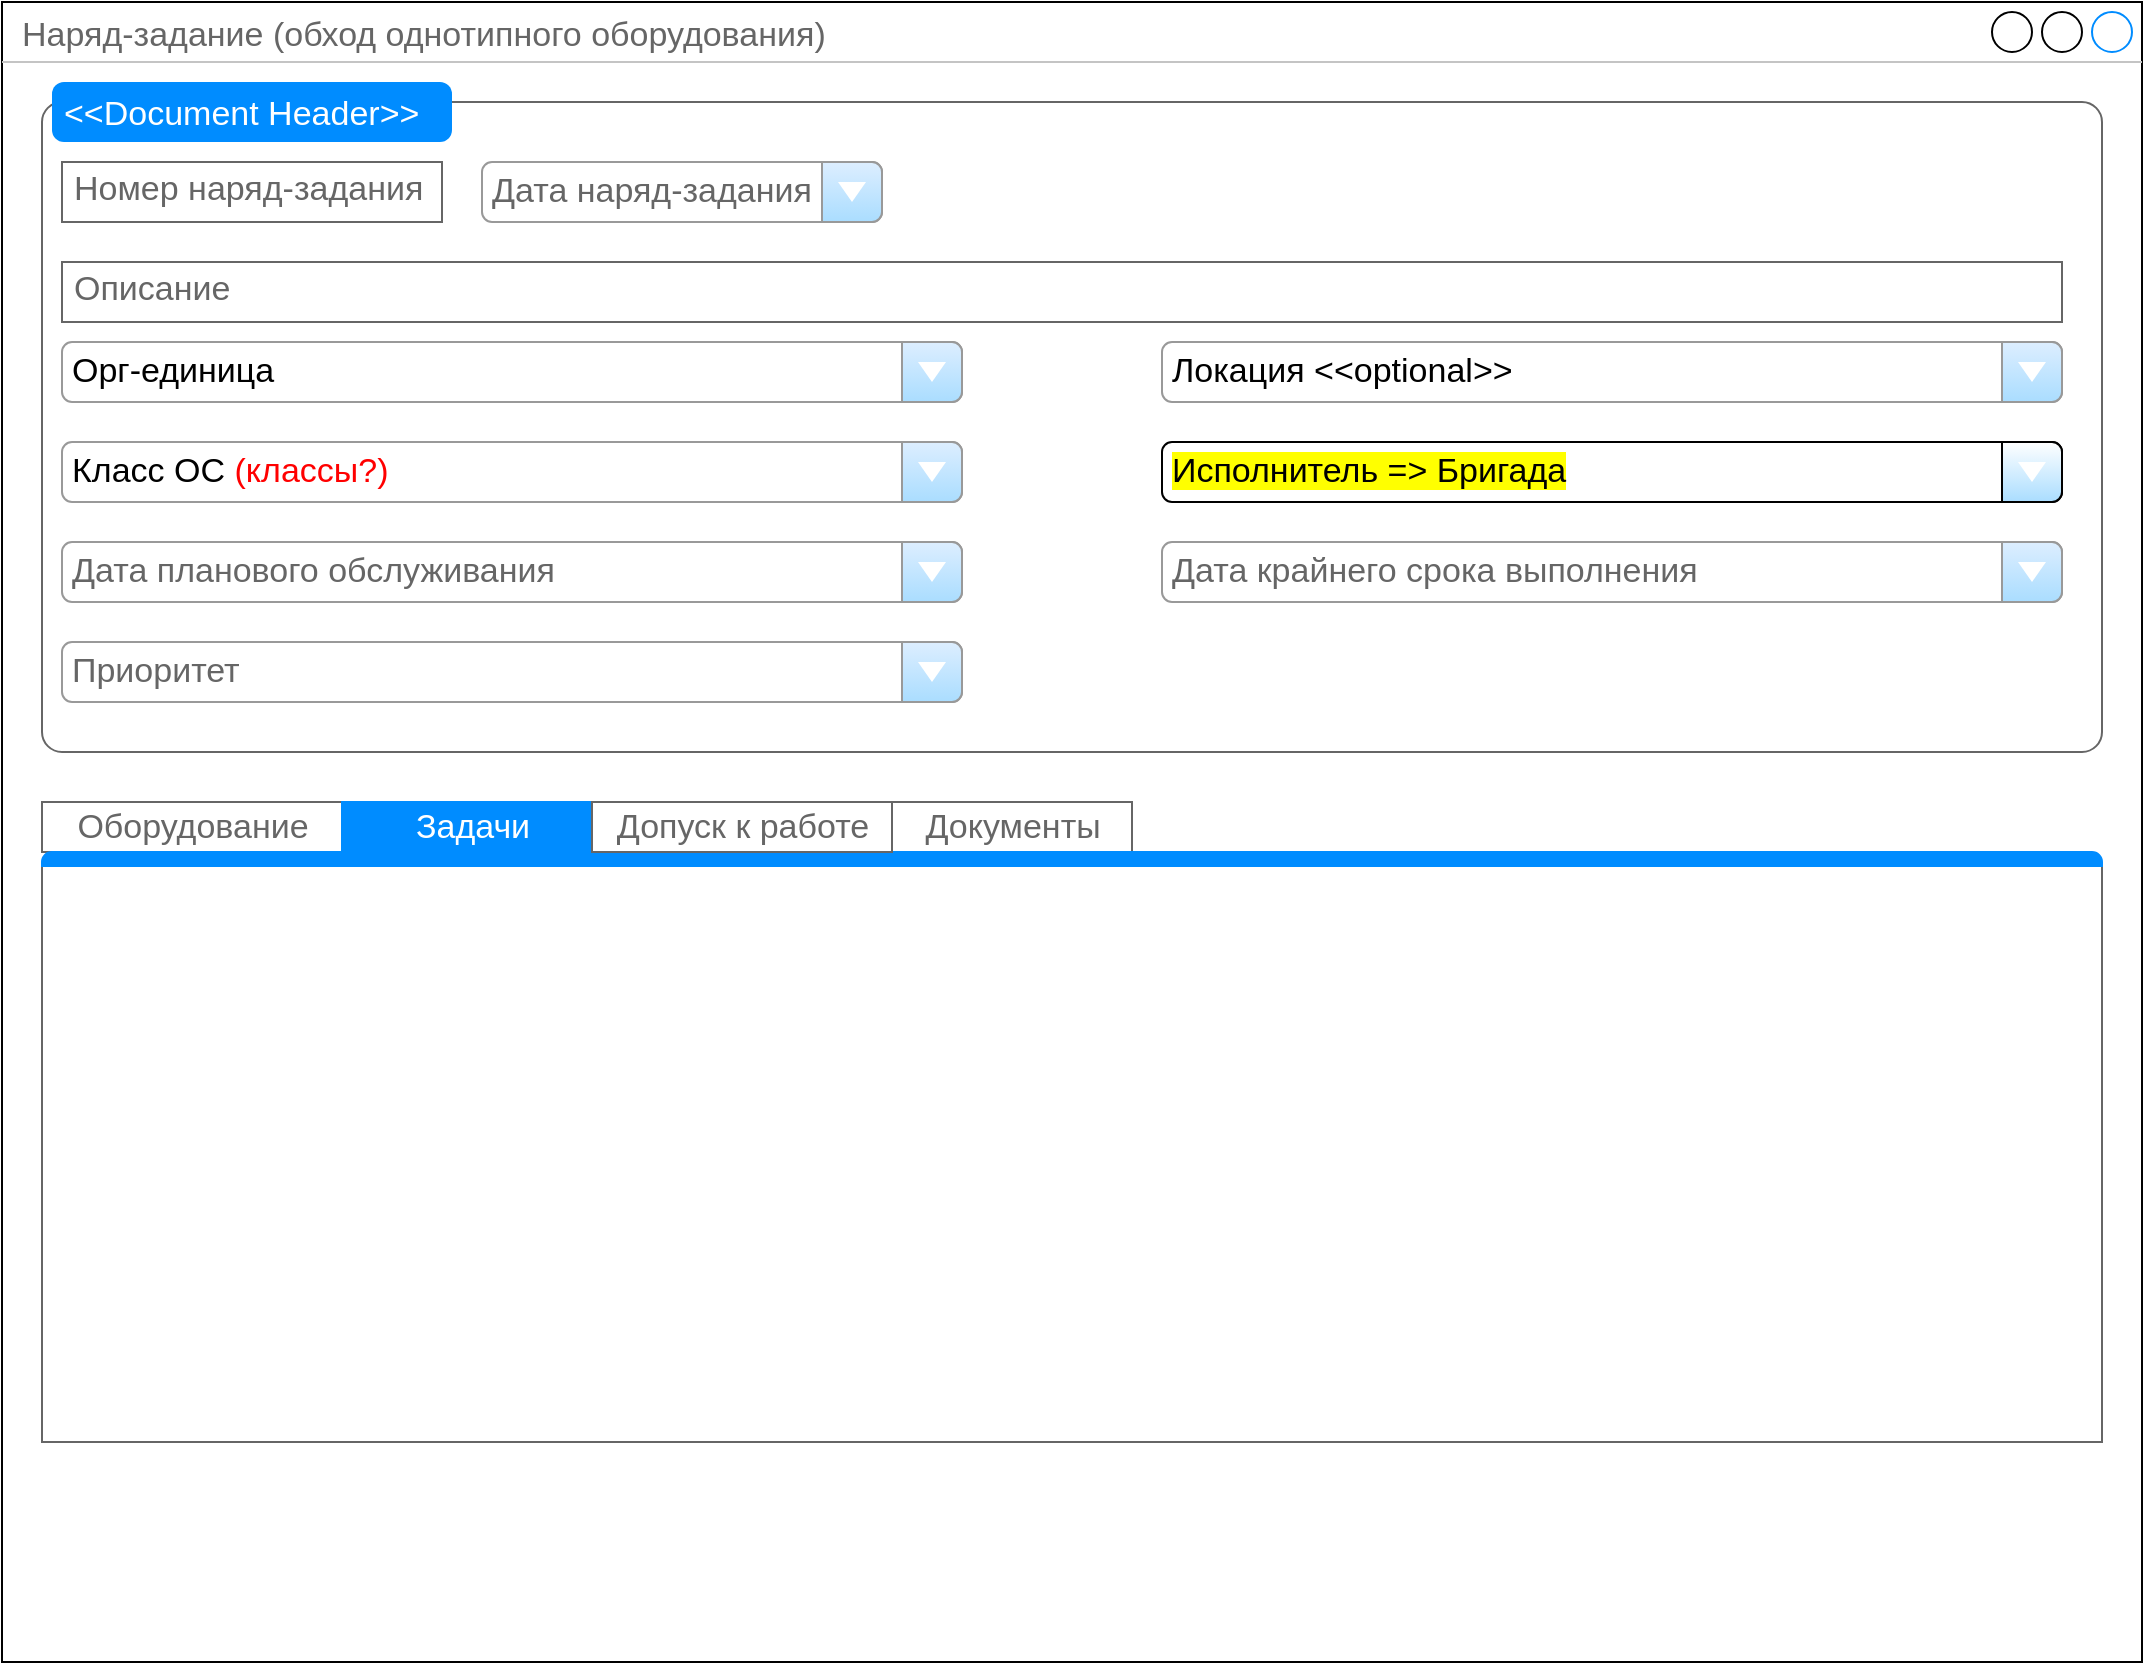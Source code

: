 <mxfile version="19.0.2" type="github" pages="2">
  <diagram name="Наряд-задание. Однотипное оборудование" id="2cc2dc42-3aac-f2a9-1cec-7a8b7cbee084">
    <mxGraphModel dx="1422" dy="794" grid="1" gridSize="10" guides="1" tooltips="1" connect="1" arrows="1" fold="1" page="1" pageScale="1" pageWidth="1100" pageHeight="850" background="none" math="0" shadow="0">
      <root>
        <mxCell id="0" />
        <mxCell id="1" parent="0" />
        <mxCell id="K8z3YlsDxTpmbKMOuwJM-1" value="Наряд-задание (обход однотипного оборудования)" style="strokeWidth=1;shadow=0;dashed=0;align=center;html=1;shape=mxgraph.mockup.containers.window;align=left;verticalAlign=top;spacingLeft=8;strokeColor2=#008cff;strokeColor3=#c4c4c4;fontColor=#666666;mainText=;fontSize=17;labelBackgroundColor=none;" parent="1" vertex="1">
          <mxGeometry x="10" y="10" width="1070" height="830" as="geometry" />
        </mxCell>
        <mxCell id="K8z3YlsDxTpmbKMOuwJM-19" value="" style="shape=mxgraph.mockup.containers.marginRect;rectMarginTop=10;strokeColor=#666666;strokeWidth=1;dashed=0;rounded=1;arcSize=5;recursiveResize=0;" parent="1" vertex="1">
          <mxGeometry x="30" y="50" width="1030" height="335" as="geometry" />
        </mxCell>
        <mxCell id="K8z3YlsDxTpmbKMOuwJM-20" value="&lt;&lt;Document Header&gt;&gt;" style="shape=rect;strokeColor=none;fillColor=#008cff;strokeWidth=1;dashed=0;rounded=1;arcSize=20;fontColor=#ffffff;fontSize=17;spacing=2;spacingTop=-2;align=left;autosize=1;spacingLeft=4;resizeWidth=0;resizeHeight=0;perimeter=none;" parent="K8z3YlsDxTpmbKMOuwJM-19" vertex="1">
          <mxGeometry x="5" width="200" height="30" as="geometry" />
        </mxCell>
        <mxCell id="K8z3YlsDxTpmbKMOuwJM-9" value="Номер наряд-задания" style="strokeWidth=1;shadow=0;dashed=0;align=center;html=1;shape=mxgraph.mockup.text.textBox;fontColor=#666666;align=left;fontSize=17;spacingLeft=4;spacingTop=-3;strokeColor=#666666;mainText=" parent="K8z3YlsDxTpmbKMOuwJM-19" vertex="1">
          <mxGeometry x="10" y="40" width="190" height="30" as="geometry" />
        </mxCell>
        <mxCell id="K8z3YlsDxTpmbKMOuwJM-11" value="Описание" style="strokeWidth=1;shadow=0;dashed=0;align=center;html=1;shape=mxgraph.mockup.text.textBox;fontColor=#666666;align=left;fontSize=17;spacingLeft=4;spacingTop=-3;strokeColor=#666666;mainText=" parent="K8z3YlsDxTpmbKMOuwJM-19" vertex="1">
          <mxGeometry x="10" y="90" width="1000" height="30" as="geometry" />
        </mxCell>
        <mxCell id="EZynOCe5jymkucXCZtOu-1" value="&lt;span style=&quot;color: rgb(0, 0, 0);&quot;&gt;Локация &amp;lt;&amp;lt;optional&amp;gt;&amp;gt;&lt;/span&gt;" style="strokeWidth=1;shadow=0;dashed=0;align=center;html=1;shape=mxgraph.mockup.forms.comboBox;strokeColor=#999999;fillColor=#ddeeff;align=left;fillColor2=#aaddff;mainText=;fontColor=#666666;fontSize=17;spacingLeft=3;" vertex="1" parent="K8z3YlsDxTpmbKMOuwJM-19">
          <mxGeometry x="560" y="130" width="450" height="30" as="geometry" />
        </mxCell>
        <mxCell id="EZynOCe5jymkucXCZtOu-2" value="&lt;font color=&quot;#000000&quot;&gt;Орг-единица&lt;/font&gt;" style="strokeWidth=1;shadow=0;dashed=0;align=center;html=1;shape=mxgraph.mockup.forms.comboBox;strokeColor=#999999;fillColor=#ddeeff;align=left;fillColor2=#aaddff;mainText=;fontColor=#666666;fontSize=17;spacingLeft=3;" vertex="1" parent="K8z3YlsDxTpmbKMOuwJM-19">
          <mxGeometry x="10" y="130" width="450" height="30" as="geometry" />
        </mxCell>
        <mxCell id="EZynOCe5jymkucXCZtOu-3" value="&lt;font color=&quot;#000000&quot;&gt;Класс ОС &lt;/font&gt;&lt;font color=&quot;#ff0000&quot;&gt;(классы?)&lt;/font&gt;" style="strokeWidth=1;shadow=0;dashed=0;align=center;html=1;shape=mxgraph.mockup.forms.comboBox;strokeColor=#999999;fillColor=#ddeeff;align=left;fillColor2=#aaddff;mainText=;fontColor=#666666;fontSize=17;spacingLeft=3;" vertex="1" parent="K8z3YlsDxTpmbKMOuwJM-19">
          <mxGeometry x="10" y="180" width="450" height="30" as="geometry" />
        </mxCell>
        <mxCell id="EZynOCe5jymkucXCZtOu-57" value="Дата планового обслуживания" style="strokeWidth=1;shadow=0;dashed=0;align=center;html=1;shape=mxgraph.mockup.forms.comboBox;strokeColor=#999999;fillColor=#ddeeff;align=left;fillColor2=#aaddff;mainText=;fontColor=#666666;fontSize=17;spacingLeft=3;" vertex="1" parent="K8z3YlsDxTpmbKMOuwJM-19">
          <mxGeometry x="10" y="230" width="450" height="30" as="geometry" />
        </mxCell>
        <mxCell id="EZynOCe5jymkucXCZtOu-58" value="Дата крайнего срока выполнения" style="strokeWidth=1;shadow=0;dashed=0;align=center;html=1;shape=mxgraph.mockup.forms.comboBox;strokeColor=#999999;fillColor=#ddeeff;align=left;fillColor2=#aaddff;mainText=;fontColor=#666666;fontSize=17;spacingLeft=3;" vertex="1" parent="K8z3YlsDxTpmbKMOuwJM-19">
          <mxGeometry x="560" y="230" width="450" height="30" as="geometry" />
        </mxCell>
        <mxCell id="EZynOCe5jymkucXCZtOu-59" value="Приоритет" style="strokeWidth=1;shadow=0;dashed=0;align=center;html=1;shape=mxgraph.mockup.forms.comboBox;strokeColor=#999999;fillColor=#ddeeff;align=left;fillColor2=#aaddff;mainText=;fontColor=#666666;fontSize=17;spacingLeft=3;" vertex="1" parent="K8z3YlsDxTpmbKMOuwJM-19">
          <mxGeometry x="10" y="280" width="450" height="30" as="geometry" />
        </mxCell>
        <mxCell id="EZynOCe5jymkucXCZtOu-60" value="&lt;span style=&quot;color: rgb(0, 0, 0); background-color: rgb(255, 255, 0);&quot;&gt;Исполнитель =&amp;gt; Бригада&lt;/span&gt;" style="strokeWidth=1;shadow=0;dashed=0;align=center;html=1;shape=mxgraph.mockup.forms.comboBox;align=left;fillColor2=#aaddff;mainText=;fontSize=17;spacingLeft=3;" vertex="1" parent="K8z3YlsDxTpmbKMOuwJM-19">
          <mxGeometry x="560" y="180" width="450" height="30" as="geometry" />
        </mxCell>
        <mxCell id="7fQ4aTZWHCsmRyahkexM-1" value="Дата наряд-задания" style="strokeWidth=1;shadow=0;dashed=0;align=center;html=1;shape=mxgraph.mockup.forms.comboBox;strokeColor=#999999;fillColor=#ddeeff;align=left;fillColor2=#aaddff;mainText=;fontColor=#666666;fontSize=17;spacingLeft=3;labelBackgroundColor=none;" vertex="1" parent="K8z3YlsDxTpmbKMOuwJM-19">
          <mxGeometry x="220" y="40" width="200" height="30" as="geometry" />
        </mxCell>
        <mxCell id="K8z3YlsDxTpmbKMOuwJM-21" value="" style="strokeWidth=1;shadow=0;dashed=0;align=center;html=1;shape=mxgraph.mockup.containers.marginRect2;rectMarginTop=32;strokeColor=#666666;gradientColor=none;" parent="1" vertex="1">
          <mxGeometry x="30" y="410" width="1030" height="320" as="geometry" />
        </mxCell>
        <mxCell id="K8z3YlsDxTpmbKMOuwJM-22" value="Оборудование" style="strokeColor=inherit;fillColor=inherit;gradientColor=inherit;strokeWidth=1;shadow=0;dashed=0;align=center;html=1;shape=mxgraph.mockup.containers.rrect;rSize=0;fontSize=17;fontColor=#666666;gradientColor=none;" parent="K8z3YlsDxTpmbKMOuwJM-21" vertex="1">
          <mxGeometry width="150" height="25" relative="1" as="geometry">
            <mxPoint as="offset" />
          </mxGeometry>
        </mxCell>
        <mxCell id="K8z3YlsDxTpmbKMOuwJM-23" value="Задачи" style="strokeWidth=1;shadow=0;dashed=0;align=center;html=1;shape=mxgraph.mockup.containers.rrect;rSize=0;fontSize=17;fontColor=#ffffff;strokeColor=#008cff;fillColor=#008cff;" parent="K8z3YlsDxTpmbKMOuwJM-21" vertex="1">
          <mxGeometry width="130" height="25" relative="1" as="geometry">
            <mxPoint x="150" as="offset" />
          </mxGeometry>
        </mxCell>
        <mxCell id="K8z3YlsDxTpmbKMOuwJM-24" value="Документы" style="strokeColor=inherit;fillColor=inherit;gradientColor=inherit;strokeWidth=1;shadow=0;dashed=0;align=center;html=1;shape=mxgraph.mockup.containers.rrect;rSize=0;fontSize=17;fontColor=#666666;gradientColor=none;" parent="K8z3YlsDxTpmbKMOuwJM-21" vertex="1">
          <mxGeometry width="120" height="25" relative="1" as="geometry">
            <mxPoint x="425" as="offset" />
          </mxGeometry>
        </mxCell>
        <mxCell id="K8z3YlsDxTpmbKMOuwJM-25" value="" style="strokeWidth=1;shadow=0;dashed=0;align=center;html=1;shape=mxgraph.mockup.containers.topButton;rSize=5;strokeColor=#008cff;fillColor=#008cff;gradientColor=none;resizeWidth=1;movable=0;deletable=1;" parent="K8z3YlsDxTpmbKMOuwJM-21" vertex="1">
          <mxGeometry width="1030" height="7" relative="1" as="geometry">
            <mxPoint y="25" as="offset" />
          </mxGeometry>
        </mxCell>
        <mxCell id="K8z3YlsDxTpmbKMOuwJM-26" value="Допуск к работе" style="strokeColor=inherit;fillColor=inherit;gradientColor=inherit;strokeWidth=1;shadow=0;dashed=0;align=center;html=1;shape=mxgraph.mockup.containers.rrect;rSize=0;fontSize=17;fontColor=#666666;gradientColor=none;" parent="K8z3YlsDxTpmbKMOuwJM-21" vertex="1">
          <mxGeometry x="275" width="150" height="25" as="geometry" />
        </mxCell>
      </root>
    </mxGraphModel>
  </diagram>
  <diagram id="wst9IE9qMWAmo7dUEw3-" name="НЗ. Простое">
    <mxGraphModel dx="1138" dy="1804" grid="1" gridSize="10" guides="1" tooltips="1" connect="1" arrows="1" fold="1" page="1" pageScale="1" pageWidth="827" pageHeight="1169" math="0" shadow="0">
      <root>
        <mxCell id="0" />
        <mxCell id="1" parent="0" />
        <mxCell id="yvWCJETFRyyGVutGe7UO-1" value="Наряд задание &amp;lt;&amp;lt;simple&amp;gt;&amp;gt;" style="strokeWidth=1;shadow=0;dashed=0;align=center;html=1;shape=mxgraph.mockup.containers.window;align=left;verticalAlign=top;spacingLeft=8;strokeColor2=#008cff;strokeColor3=#c4c4c4;fontColor=#666666;mainText=;fontSize=17;labelBackgroundColor=none;" parent="1" vertex="1">
          <mxGeometry x="20" y="10" width="1050" height="840" as="geometry" />
        </mxCell>
        <mxCell id="cp3jL8yl-_vk8I8FglQF-1" value="" style="shape=mxgraph.mockup.containers.marginRect;rectMarginTop=10;strokeColor=#666666;strokeWidth=1;dashed=0;rounded=1;arcSize=5;recursiveResize=0;" parent="1" vertex="1">
          <mxGeometry x="30" y="114" width="1030" height="395" as="geometry" />
        </mxCell>
        <mxCell id="cp3jL8yl-_vk8I8FglQF-2" value="&lt;&lt;Document Header&gt;&gt;" style="shape=rect;strokeColor=none;fillColor=#008cff;strokeWidth=1;dashed=0;rounded=1;arcSize=20;fontColor=#ffffff;fontSize=17;spacing=2;spacingTop=-2;align=left;autosize=1;spacingLeft=4;resizeWidth=0;resizeHeight=0;perimeter=none;" parent="cp3jL8yl-_vk8I8FglQF-1" vertex="1">
          <mxGeometry x="5" width="200" height="30" as="geometry" />
        </mxCell>
        <mxCell id="cp3jL8yl-_vk8I8FglQF-3" value="Номер наряд-задания" style="strokeWidth=1;shadow=0;dashed=0;align=center;html=1;shape=mxgraph.mockup.text.textBox;fontColor=#666666;align=left;fontSize=17;spacingLeft=4;spacingTop=-3;strokeColor=#666666;mainText=" parent="cp3jL8yl-_vk8I8FglQF-1" vertex="1">
          <mxGeometry x="10" y="40" width="190" height="30" as="geometry" />
        </mxCell>
        <mxCell id="cp3jL8yl-_vk8I8FglQF-5" value="Описание" style="strokeWidth=1;shadow=0;dashed=0;align=center;html=1;shape=mxgraph.mockup.text.textBox;fontColor=#666666;align=left;fontSize=17;spacingLeft=4;spacingTop=-3;strokeColor=#666666;mainText=" parent="cp3jL8yl-_vk8I8FglQF-1" vertex="1">
          <mxGeometry x="10" y="90" width="1000" height="30" as="geometry" />
        </mxCell>
        <mxCell id="UpVgtn0Ap5h94zRZHEQg-1" value="Дата наряд-задания" style="strokeWidth=1;shadow=0;dashed=0;align=center;html=1;shape=mxgraph.mockup.forms.comboBox;strokeColor=#999999;fillColor=#ddeeff;align=left;fillColor2=#aaddff;mainText=;fontColor=#666666;fontSize=17;spacingLeft=3;labelBackgroundColor=none;" vertex="1" parent="cp3jL8yl-_vk8I8FglQF-1">
          <mxGeometry x="220" y="40" width="200" height="30" as="geometry" />
        </mxCell>
        <mxCell id="UpVgtn0Ap5h94zRZHEQg-2" value="Орг-единица" style="strokeWidth=1;shadow=0;dashed=0;align=center;html=1;shape=mxgraph.mockup.forms.comboBox;strokeColor=#999999;fillColor=#ddeeff;align=left;fillColor2=#aaddff;mainText=;fontColor=#666666;fontSize=17;spacingLeft=3;labelBackgroundColor=none;" vertex="1" parent="cp3jL8yl-_vk8I8FglQF-1">
          <mxGeometry x="10" y="135" width="450" height="30" as="geometry" />
        </mxCell>
        <mxCell id="UpVgtn0Ap5h94zRZHEQg-3" value="Локация" style="strokeWidth=1;shadow=0;dashed=0;align=center;html=1;shape=mxgraph.mockup.forms.comboBox;strokeColor=#999999;fillColor=#ddeeff;align=left;fillColor2=#aaddff;mainText=;fontColor=#666666;fontSize=17;spacingLeft=3;labelBackgroundColor=none;" vertex="1" parent="cp3jL8yl-_vk8I8FglQF-1">
          <mxGeometry x="560" y="135" width="450" height="30" as="geometry" />
        </mxCell>
        <mxCell id="UpVgtn0Ap5h94zRZHEQg-4" value="Класс ОС" style="strokeWidth=1;shadow=0;dashed=0;align=center;html=1;shape=mxgraph.mockup.forms.comboBox;strokeColor=#999999;fillColor=#ddeeff;align=left;fillColor2=#aaddff;mainText=;fontColor=#666666;fontSize=17;spacingLeft=3;labelBackgroundColor=none;" vertex="1" parent="cp3jL8yl-_vk8I8FglQF-1">
          <mxGeometry x="10" y="182.5" width="450" height="30" as="geometry" />
        </mxCell>
        <mxCell id="UpVgtn0Ap5h94zRZHEQg-5" value="Бригада" style="strokeWidth=1;shadow=0;dashed=0;align=center;html=1;shape=mxgraph.mockup.forms.comboBox;strokeColor=#999999;fillColor=#ddeeff;align=left;fillColor2=#aaddff;mainText=;fontColor=#666666;fontSize=17;spacingLeft=3;labelBackgroundColor=none;" vertex="1" parent="cp3jL8yl-_vk8I8FglQF-1">
          <mxGeometry x="560" y="182.5" width="450" height="30" as="geometry" />
        </mxCell>
        <mxCell id="UpVgtn0Ap5h94zRZHEQg-6" value="Единица оборудования" style="strokeWidth=1;shadow=0;dashed=0;align=center;html=1;shape=mxgraph.mockup.forms.comboBox;strokeColor=#999999;fillColor=#ddeeff;align=left;fillColor2=#aaddff;mainText=;fontColor=#666666;fontSize=17;spacingLeft=3;labelBackgroundColor=none;" vertex="1" parent="cp3jL8yl-_vk8I8FglQF-1">
          <mxGeometry x="10" y="235" width="450" height="30" as="geometry" />
        </mxCell>
        <mxCell id="UpVgtn0Ap5h94zRZHEQg-7" value="Плановая дата/время начала выполнения" style="strokeWidth=1;shadow=0;dashed=0;align=center;html=1;shape=mxgraph.mockup.forms.comboBox;strokeColor=#999999;fillColor=#ddeeff;align=left;fillColor2=#aaddff;mainText=;fontColor=#666666;fontSize=17;spacingLeft=3;labelBackgroundColor=none;" vertex="1" parent="cp3jL8yl-_vk8I8FglQF-1">
          <mxGeometry x="560" y="285" width="450" height="30" as="geometry" />
        </mxCell>
        <mxCell id="UpVgtn0Ap5h94zRZHEQg-8" value="Приоритет" style="strokeWidth=1;shadow=0;dashed=0;align=center;html=1;shape=mxgraph.mockup.forms.comboBox;strokeColor=#999999;fillColor=#ddeeff;align=left;fillColor2=#aaddff;mainText=;fontColor=#666666;fontSize=17;spacingLeft=3;labelBackgroundColor=none;" vertex="1" parent="cp3jL8yl-_vk8I8FglQF-1">
          <mxGeometry x="10" y="285" width="450" height="30" as="geometry" />
        </mxCell>
        <mxCell id="UpVgtn0Ap5h94zRZHEQg-9" value="Плановая дата/время завершения выполнения" style="strokeWidth=1;shadow=0;dashed=0;align=center;html=1;shape=mxgraph.mockup.forms.comboBox;strokeColor=#999999;fillColor=#ddeeff;align=left;fillColor2=#aaddff;mainText=;fontColor=#666666;fontSize=17;spacingLeft=3;labelBackgroundColor=none;" vertex="1" parent="cp3jL8yl-_vk8I8FglQF-1">
          <mxGeometry x="560" y="335" width="450" height="30" as="geometry" />
        </mxCell>
        <mxCell id="UpVgtn0Ap5h94zRZHEQg-10" value="Производитель работ" style="strokeWidth=1;shadow=0;dashed=0;align=center;html=1;shape=mxgraph.mockup.forms.comboBox;strokeColor=#999999;fillColor=#ddeeff;align=left;fillColor2=#aaddff;mainText=;fontColor=#666666;fontSize=17;spacingLeft=3;labelBackgroundColor=none;" vertex="1" parent="cp3jL8yl-_vk8I8FglQF-1">
          <mxGeometry x="560" y="235" width="450" height="30" as="geometry" />
        </mxCell>
        <mxCell id="BmEyjsdxQJFNQSrM-MgH-36" value="Наряд выдал" style="strokeWidth=1;shadow=0;dashed=0;align=center;html=1;shape=mxgraph.mockup.forms.comboBox;strokeColor=#999999;fillColor=#ddeeff;align=left;fillColor2=#aaddff;mainText=;fontColor=#666666;fontSize=17;spacingLeft=3;labelBackgroundColor=none;" vertex="1" parent="cp3jL8yl-_vk8I8FglQF-1">
          <mxGeometry x="10" y="335" width="450" height="30" as="geometry" />
        </mxCell>
        <mxCell id="BmEyjsdxQJFNQSrM-MgH-1" value="" style="strokeWidth=1;shadow=0;dashed=0;align=center;html=1;shape=mxgraph.mockup.containers.marginRect2;rectMarginTop=32;strokeColor=#666666;gradientColor=none;fontStyle=1" vertex="1" parent="1">
          <mxGeometry x="30" y="519" width="1030" height="330" as="geometry" />
        </mxCell>
        <mxCell id="BmEyjsdxQJFNQSrM-MgH-3" value="Задачи" style="strokeWidth=1;shadow=0;dashed=0;align=center;html=1;shape=mxgraph.mockup.containers.rrect;rSize=0;fontSize=17;fontColor=#ffffff;strokeColor=#008cff;fillColor=#008cff;" vertex="1" parent="BmEyjsdxQJFNQSrM-MgH-1">
          <mxGeometry width="130" height="25" relative="1" as="geometry">
            <mxPoint as="offset" />
          </mxGeometry>
        </mxCell>
        <mxCell id="BmEyjsdxQJFNQSrM-MgH-5" value="" style="strokeWidth=1;shadow=0;dashed=0;align=center;html=1;shape=mxgraph.mockup.containers.topButton;rSize=5;strokeColor=#008cff;fillColor=#008cff;gradientColor=none;resizeWidth=1;movable=0;deletable=1;" vertex="1" parent="BmEyjsdxQJFNQSrM-MgH-1">
          <mxGeometry width="991.495" height="7" relative="1" as="geometry">
            <mxPoint y="25" as="offset" />
          </mxGeometry>
        </mxCell>
        <mxCell id="BmEyjsdxQJFNQSrM-MgH-6" value="Бригада" style="strokeColor=inherit;fillColor=inherit;gradientColor=inherit;strokeWidth=1;shadow=0;dashed=0;align=center;html=1;shape=mxgraph.mockup.containers.rrect;rSize=0;fontSize=17;fontColor=#666666;gradientColor=none;" vertex="1" parent="BmEyjsdxQJFNQSrM-MgH-1">
          <mxGeometry x="125.14" width="144.393" height="25" as="geometry" />
        </mxCell>
        <mxCell id="BmEyjsdxQJFNQSrM-MgH-8" value="Оборудование" style="strokeColor=inherit;fillColor=inherit;gradientColor=inherit;strokeWidth=1;shadow=0;dashed=0;align=center;html=1;shape=mxgraph.mockup.containers.rrect;rSize=0;fontSize=17;fontColor=#666666;gradientColor=none;" vertex="1" parent="BmEyjsdxQJFNQSrM-MgH-1">
          <mxGeometry x="413.925" width="144.393" height="25" as="geometry" />
        </mxCell>
        <mxCell id="BmEyjsdxQJFNQSrM-MgH-9" value="&lt;table style=&quot;font-size: 1em; width: 245px; height: 80px;&quot; cellpadding=&quot;4&quot; cellspacing=&quot;0&quot; border=&quot;1&quot;&gt;&lt;tbody&gt;&lt;tr&gt;&lt;th&gt;&lt;font&gt;№ п/п&lt;/font&gt;&lt;/th&gt;&lt;th&gt;&lt;font&gt;Описание&lt;/font&gt;&lt;/th&gt;&lt;td&gt;&lt;font&gt;&lt;b&gt;Норма&lt;br&gt;времени&lt;/b&gt;&lt;/font&gt;&lt;/td&gt;&lt;td&gt;&lt;font&gt;&lt;b&gt;Время&lt;br&gt;факт&lt;/b&gt;&lt;/font&gt;&lt;/td&gt;&lt;td&gt;&lt;b&gt;Замечания&amp;nbsp; &amp;nbsp; &amp;nbsp; &amp;nbsp; &amp;nbsp; &amp;nbsp; &amp;nbsp; &amp;nbsp; &amp;nbsp; &amp;nbsp; &amp;nbsp; &amp;nbsp; &amp;nbsp; &amp;nbsp;&lt;/b&gt;&lt;/td&gt;&lt;td&gt;&lt;b&gt;Отчитаться:&amp;nbsp; &amp;nbsp; &amp;nbsp; &amp;nbsp;&amp;nbsp;&lt;/b&gt;&lt;/td&gt;&lt;td&gt;&lt;b&gt;Обязательно&lt;/b&gt;&lt;/td&gt;&lt;/tr&gt;&lt;tr&gt;&lt;td&gt;&lt;font&gt;1&amp;nbsp;&amp;nbsp;&lt;/font&gt;&lt;/td&gt;&lt;td&gt;Осмотреть шкаф&lt;/td&gt;&lt;td&gt;&lt;font&gt;5 мин&lt;/font&gt;&lt;/td&gt;&lt;td&gt;5 мин&lt;/td&gt;&lt;td&gt;&lt;br&gt;&lt;/td&gt;&lt;td&gt;&lt;br&gt;&lt;br&gt;&lt;br&gt;&lt;br&gt;&lt;br&gt;&lt;/td&gt;&lt;td&gt;&lt;br&gt;&lt;/td&gt;&lt;/tr&gt;&lt;tr&gt;&lt;td&gt;&lt;font&gt;2&lt;/font&gt;&lt;/td&gt;&lt;td&gt;Провести измерения&amp;nbsp;&lt;/td&gt;&lt;td&gt;&lt;font&gt;10 мин&lt;/font&gt;&lt;/td&gt;&lt;td&gt;10 мин&lt;/td&gt;&lt;td&gt;&lt;br&gt;&lt;/td&gt;&lt;td&gt;&lt;br&gt;&lt;br&gt;&lt;br&gt;&lt;br&gt;&lt;br&gt;&lt;/td&gt;&lt;td&gt;&lt;br&gt;&lt;/td&gt;&lt;/tr&gt;&lt;tr&gt;&lt;td&gt;3&lt;/td&gt;&lt;td&gt;Выполнить замену&lt;br&gt;фильтра&lt;/td&gt;&lt;td&gt;5 мин&lt;/td&gt;&lt;td&gt;&lt;br&gt;&lt;/td&gt;&lt;td&gt;По состоянию&lt;br&gt;фильтра&lt;/td&gt;&lt;td&gt;&lt;br&gt;&lt;br&gt;&lt;br&gt;&lt;br&gt;&lt;br&gt;&lt;/td&gt;&lt;td&gt;&lt;br&gt;&lt;/td&gt;&lt;/tr&gt;&lt;/tbody&gt;&lt;/table&gt; " style="verticalAlign=top;align=left;overflow=fill;fontSize=12;fontFamily=Helvetica;html=1;labelBackgroundColor=none;fontColor=#000000;" vertex="1" parent="BmEyjsdxQJFNQSrM-MgH-1">
          <mxGeometry x="9.626" y="40" width="625.701" height="290" as="geometry" />
        </mxCell>
        <mxCell id="BmEyjsdxQJFNQSrM-MgH-7" value="Материалы" style="strokeColor=inherit;fillColor=inherit;gradientColor=inherit;strokeWidth=1;shadow=0;dashed=0;align=center;html=1;shape=mxgraph.mockup.containers.rrect;rSize=0;fontSize=17;fontColor=#666666;gradientColor=none;" vertex="1" parent="BmEyjsdxQJFNQSrM-MgH-1">
          <mxGeometry x="269.533" width="144.393" height="25" as="geometry" />
        </mxCell>
        <mxCell id="9Ujg_5v4xjWhknocqZq0-29" value="" style="strokeWidth=1;shadow=0;dashed=0;align=center;html=1;shape=mxgraph.mockup.forms.rrect;rSize=0;fillColor=#eeeeee;strokeColor=#999999;gradientColor=#000099;align=left;spacingLeft=4;fontSize=17;fontColor=#666666;labelPosition=right;labelBackgroundColor=none;snapToPoint=1;" vertex="1" parent="BmEyjsdxQJFNQSrM-MgH-1">
          <mxGeometry x="586.234" y="88" width="14.439" height="15" as="geometry" />
        </mxCell>
        <mxCell id="9Ujg_5v4xjWhknocqZq0-30" value="" style="strokeWidth=1;shadow=0;dashed=0;align=center;html=1;shape=mxgraph.mockup.forms.rrect;rSize=0;fillColor=#eeeeee;strokeColor=#999999;gradientColor=#000099;align=left;spacingLeft=4;fontSize=17;fontColor=#666666;labelPosition=right;labelBackgroundColor=none;snapToPoint=1;" vertex="1" parent="BmEyjsdxQJFNQSrM-MgH-1">
          <mxGeometry x="586.234" y="170" width="14.439" height="15" as="geometry" />
        </mxCell>
        <mxCell id="9Ujg_5v4xjWhknocqZq0-31" value="" style="strokeWidth=1;shadow=0;dashed=0;align=center;html=1;shape=mxgraph.mockup.forms.rrect;rSize=0;fillColor=#eeeeee;strokeColor=#999999;gradientColor=#cccccc;align=left;spacingLeft=4;fontSize=17;fontColor=#666666;labelPosition=right;labelBackgroundColor=none;snapToPoint=1;" vertex="1" parent="BmEyjsdxQJFNQSrM-MgH-1">
          <mxGeometry x="586.234" y="251" width="14.439" height="15" as="geometry" />
        </mxCell>
        <mxCell id="9Ujg_5v4xjWhknocqZq0-40" value="" style="strokeWidth=1;shadow=0;dashed=0;align=center;html=1;shape=mxgraph.mockup.forms.rrect;rSize=0;strokeColor=#999999;fillColor=#ffffff;recursiveResize=0;labelBackgroundColor=none;fontColor=#000000;" vertex="1" parent="BmEyjsdxQJFNQSrM-MgH-1">
          <mxGeometry x="448.098" y="83" width="96.262" height="69" as="geometry" />
        </mxCell>
        <mxCell id="9Ujg_5v4xjWhknocqZq0-41" value="Чек-лист" style="strokeWidth=1;shadow=0;dashed=0;align=center;html=1;shape=mxgraph.mockup.forms.rrect;rSize=0;fillColor=#eeeeee;strokeColor=#999999;gradientColor=#cccccc;align=left;spacingLeft=4;fontSize=17;fontColor=#666666;labelPosition=right;labelBackgroundColor=none;" vertex="1" parent="9Ujg_5v4xjWhknocqZq0-40">
          <mxGeometry x="7.701" y="7.5" width="14.439" height="15" as="geometry" />
        </mxCell>
        <mxCell id="9Ujg_5v4xjWhknocqZq0-46" value="Заметка" style="strokeWidth=1;shadow=0;dashed=0;align=center;html=1;shape=mxgraph.mockup.forms.rrect;rSize=0;fillColor=#eeeeee;strokeColor=#999999;gradientColor=#cccccc;align=left;spacingLeft=4;fontSize=17;fontColor=#666666;labelPosition=right;labelBackgroundColor=none;" vertex="1" parent="9Ujg_5v4xjWhknocqZq0-40">
          <mxGeometry x="7.701" y="45" width="14.439" height="15" as="geometry" />
        </mxCell>
        <mxCell id="9Ujg_5v4xjWhknocqZq0-45" value="Фото" style="strokeWidth=1;shadow=0;dashed=0;align=center;html=1;shape=mxgraph.mockup.forms.checkbox;rSize=0;resizable=0;fillColor=#aaaaaa;strokeColor=#444444;gradientColor=#666666;align=left;spacingLeft=4;fontSize=17;fontColor=#008cff;labelPosition=right;labelBackgroundColor=none;" vertex="1" parent="9Ujg_5v4xjWhknocqZq0-40">
          <mxGeometry x="7.701" y="26.5" width="15" height="15" as="geometry" />
        </mxCell>
        <mxCell id="9Ujg_5v4xjWhknocqZq0-47" value="" style="strokeWidth=1;shadow=0;dashed=0;align=center;html=1;shape=mxgraph.mockup.forms.rrect;rSize=0;strokeColor=#999999;fillColor=#ffffff;recursiveResize=0;labelBackgroundColor=none;fontColor=#000000;" vertex="1" parent="BmEyjsdxQJFNQSrM-MgH-1">
          <mxGeometry x="448.098" y="166" width="96.262" height="69" as="geometry" />
        </mxCell>
        <mxCell id="9Ujg_5v4xjWhknocqZq0-48" value="Фото" style="strokeWidth=1;shadow=0;dashed=0;align=center;html=1;shape=mxgraph.mockup.forms.rrect;rSize=0;fillColor=#eeeeee;strokeColor=#999999;gradientColor=#cccccc;align=left;spacingLeft=4;fontSize=17;fontColor=#666666;labelPosition=right;labelBackgroundColor=none;" vertex="1" parent="9Ujg_5v4xjWhknocqZq0-47">
          <mxGeometry x="7.701" y="25.5" width="14.439" height="15" as="geometry" />
        </mxCell>
        <mxCell id="9Ujg_5v4xjWhknocqZq0-49" value="Заметка" style="strokeWidth=1;shadow=0;dashed=0;align=center;html=1;shape=mxgraph.mockup.forms.rrect;rSize=0;fillColor=#eeeeee;strokeColor=#999999;gradientColor=#cccccc;align=left;spacingLeft=4;fontSize=17;fontColor=#666666;labelPosition=right;labelBackgroundColor=none;" vertex="1" parent="9Ujg_5v4xjWhknocqZq0-47">
          <mxGeometry x="7.701" y="45" width="14.439" height="15" as="geometry" />
        </mxCell>
        <mxCell id="9Ujg_5v4xjWhknocqZq0-50" value="Чек-лист" style="strokeWidth=1;shadow=0;dashed=0;align=center;html=1;shape=mxgraph.mockup.forms.checkbox;rSize=0;resizable=0;fillColor=#aaaaaa;strokeColor=#444444;gradientColor=#666666;align=left;spacingLeft=4;fontSize=17;fontColor=#008cff;labelPosition=right;labelBackgroundColor=none;" vertex="1" parent="9Ujg_5v4xjWhknocqZq0-47">
          <mxGeometry x="7.701" y="5.5" width="15" height="15" as="geometry" />
        </mxCell>
        <mxCell id="9Ujg_5v4xjWhknocqZq0-53" value="" style="strokeWidth=1;shadow=0;dashed=0;align=center;html=1;shape=mxgraph.mockup.forms.rrect;rSize=0;strokeColor=#999999;fillColor=#ffffff;recursiveResize=0;labelBackgroundColor=none;fontColor=#000000;" vertex="1" parent="BmEyjsdxQJFNQSrM-MgH-1">
          <mxGeometry x="448.098" y="249" width="96.262" height="69" as="geometry" />
        </mxCell>
        <mxCell id="9Ujg_5v4xjWhknocqZq0-54" value="Фото" style="strokeWidth=1;shadow=0;dashed=0;align=center;html=1;shape=mxgraph.mockup.forms.rrect;rSize=0;fillColor=#eeeeee;strokeColor=#999999;gradientColor=#cccccc;align=left;spacingLeft=4;fontSize=17;fontColor=#666666;labelPosition=right;labelBackgroundColor=none;" vertex="1" parent="9Ujg_5v4xjWhknocqZq0-53">
          <mxGeometry x="7.701" y="25.5" width="14.439" height="15" as="geometry" />
        </mxCell>
        <mxCell id="9Ujg_5v4xjWhknocqZq0-55" value="Заметка" style="strokeWidth=1;shadow=0;dashed=0;align=center;html=1;shape=mxgraph.mockup.forms.rrect;rSize=0;fillColor=#eeeeee;strokeColor=#999999;gradientColor=#cccccc;align=left;spacingLeft=4;fontSize=17;fontColor=#666666;labelPosition=right;labelBackgroundColor=none;" vertex="1" parent="9Ujg_5v4xjWhknocqZq0-53">
          <mxGeometry x="7.701" y="45" width="14.439" height="15" as="geometry" />
        </mxCell>
        <mxCell id="9Ujg_5v4xjWhknocqZq0-56" value="Чек-лист" style="strokeWidth=1;shadow=0;dashed=0;align=center;html=1;shape=mxgraph.mockup.forms.checkbox;rSize=0;resizable=0;fillColor=#aaaaaa;strokeColor=#444444;gradientColor=#666666;align=left;spacingLeft=4;fontSize=17;fontColor=#008cff;labelPosition=right;labelBackgroundColor=none;" vertex="1" parent="9Ujg_5v4xjWhknocqZq0-53">
          <mxGeometry x="7.701" y="5.5" width="15" height="15" as="geometry" />
        </mxCell>
        <mxCell id="9Ujg_5v4xjWhknocqZq0-57" value="" style="shape=mxgraph.mockup.containers.marginRect;rectMarginTop=10;strokeColor=#666666;strokeWidth=1;dashed=0;rounded=1;arcSize=5;recursiveResize=0;labelBackgroundColor=none;fontColor=#000000;fillColor=#FFFFFF;gradientColor=none;gradientDirection=north;" vertex="1" parent="BmEyjsdxQJFNQSrM-MgH-1">
          <mxGeometry x="640" y="40" width="390" height="280" as="geometry" />
        </mxCell>
        <mxCell id="9Ujg_5v4xjWhknocqZq0-58" value="Фото" style="shape=rect;strokeColor=default;fillColor=default;strokeWidth=1;dashed=0;rounded=1;arcSize=20;fontColor=#000000;fontSize=17;spacing=2;spacingTop=-2;align=left;autosize=1;spacingLeft=4;resizeWidth=0;resizeHeight=0;perimeter=none;labelBackgroundColor=none;fontStyle=1" vertex="1" parent="9Ujg_5v4xjWhknocqZq0-57">
          <mxGeometry x="4.813" width="70" height="30" as="geometry" />
        </mxCell>
        <mxCell id="9Ujg_5v4xjWhknocqZq0-60" value="&lt;h6&gt;Чек-лист&lt;/h6&gt;" style="strokeWidth=1;shadow=0;dashed=0;align=center;html=1;shape=mxgraph.mockup.buttons.button;strokeColor=#666666;fontColor=#000000;mainText=;buttonStyle=round;fontSize=17;fontStyle=1;fillColor=none;whiteSpace=wrap;labelBackgroundColor=none;" vertex="1" parent="9Ujg_5v4xjWhknocqZq0-57">
          <mxGeometry x="322.62" y="19" width="67.383" height="31" as="geometry" />
        </mxCell>
        <mxCell id="9Ujg_5v4xjWhknocqZq0-61" value="&lt;h6&gt;Фото&lt;/h6&gt;" style="strokeWidth=1;shadow=0;dashed=0;align=center;html=1;shape=mxgraph.mockup.buttons.button;strokeColor=#666666;fontColor=#000000;mainText=;buttonStyle=round;fontSize=17;fontStyle=1;fillColor=#B3B3B3;whiteSpace=wrap;labelBackgroundColor=none;" vertex="1" parent="9Ujg_5v4xjWhknocqZq0-57">
          <mxGeometry x="322.62" y="50" width="67.383" height="31" as="geometry" />
        </mxCell>
        <mxCell id="9Ujg_5v4xjWhknocqZq0-66" value="&lt;h6&gt;Заметка&lt;/h6&gt;" style="strokeWidth=1;shadow=0;dashed=0;align=center;html=1;shape=mxgraph.mockup.buttons.button;strokeColor=#666666;fontColor=#000000;mainText=;buttonStyle=round;fontSize=17;fontStyle=1;fillColor=none;whiteSpace=wrap;labelBackgroundColor=none;" vertex="1" parent="9Ujg_5v4xjWhknocqZq0-57">
          <mxGeometry x="322.62" y="81" width="67.383" height="31" as="geometry" />
        </mxCell>
        <mxCell id="9Ujg_5v4xjWhknocqZq0-67" value="" style="verticalLabelPosition=bottom;shadow=0;dashed=0;align=center;html=1;verticalAlign=top;strokeWidth=1;shape=mxgraph.mockup.graphics.simpleIcon;strokeColor=#999999;labelBackgroundColor=none;fontColor=#000000;fillColor=default;gradientColor=none;gradientDirection=north;" vertex="1" parent="9Ujg_5v4xjWhknocqZq0-57">
          <mxGeometry x="10" y="38" width="300" height="222" as="geometry" />
        </mxCell>
        <mxCell id="9Ujg_5v4xjWhknocqZq0-68" value="&lt;h6&gt;Полный экран&lt;/h6&gt;" style="strokeWidth=1;shadow=0;dashed=0;align=center;html=1;shape=mxgraph.mockup.buttons.button;strokeColor=#666666;fontColor=#000000;mainText=;buttonStyle=round;fontSize=17;fontStyle=1;fillColor=none;whiteSpace=wrap;labelBackgroundColor=none;" vertex="1" parent="9Ujg_5v4xjWhknocqZq0-57">
          <mxGeometry x="210" y="14" width="97.38" height="23" as="geometry" />
        </mxCell>
        <mxCell id="9Ujg_5v4xjWhknocqZq0-4" value="" style="strokeWidth=1;shadow=0;dashed=0;align=center;html=1;shape=mxgraph.mockup.rrect;rSize=10;fillColor=#ffffff;strokeColor=#666666;labelBackgroundColor=none;fontColor=#000000;" vertex="1" parent="1">
          <mxGeometry x="30" y="40" width="500" height="30" as="geometry" />
        </mxCell>
        <mxCell id="9Ujg_5v4xjWhknocqZq0-10" value="Новый" style="strokeWidth=1;shadow=0;dashed=0;align=center;html=1;shape=mxgraph.mockup.forms.comboBox;strokeColor=#999999;fillColor=#ddeeff;align=left;fillColor2=#aaddff;mainText=;fontColor=#666666;fontSize=17;spacingLeft=3;labelBackgroundColor=none;" vertex="1" parent="1">
          <mxGeometry x="350" y="40" width="180" height="30" as="geometry" />
        </mxCell>
        <mxCell id="9Ujg_5v4xjWhknocqZq0-11" value="В срок" style="strokeWidth=1;shadow=0;dashed=0;align=center;html=1;shape=mxgraph.mockup.buttons.button;strokeColor=#666666;fontColor=#000000;mainText=;buttonStyle=round;fontSize=17;fontStyle=1;whiteSpace=wrap;labelBackgroundColor=#33FF33;fillColor=#33FF33;" vertex="1" parent="1">
          <mxGeometry x="900" y="40" width="150" height="30" as="geometry" />
        </mxCell>
        <mxCell id="9Ujg_5v4xjWhknocqZq0-13" value="Не начата" style="strokeWidth=1;shadow=0;dashed=0;align=center;html=1;shape=mxgraph.mockup.buttons.button;strokeColor=#666666;fontColor=#000000;mainText=;buttonStyle=round;fontSize=17;fontStyle=1;whiteSpace=wrap;labelBackgroundColor=#33FF33;fillColor=#33FF33;" vertex="1" parent="1">
          <mxGeometry x="740" y="40" width="150" height="30" as="geometry" />
        </mxCell>
        <mxCell id="9Ujg_5v4xjWhknocqZq0-14" value="Статус документа" style="whiteSpace=wrap;html=1;rounded=1;arcSize=50;align=center;verticalAlign=middle;strokeWidth=1;autosize=1;spacing=4;treeFolding=1;treeMoving=1;newEdgeStyle={&quot;edgeStyle&quot;:&quot;entityRelationEdgeStyle&quot;,&quot;startArrow&quot;:&quot;none&quot;,&quot;endArrow&quot;:&quot;none&quot;,&quot;segment&quot;:10,&quot;curved&quot;:1};labelBackgroundColor=none;fontColor=#000000;" vertex="1" parent="1">
          <mxGeometry x="506" y="-37" width="140" height="30" as="geometry" />
        </mxCell>
        <mxCell id="9Ujg_5v4xjWhknocqZq0-15" value="" style="edgeStyle=entityRelationEdgeStyle;startArrow=none;endArrow=none;segment=10;curved=1;rounded=0;fontColor=#000000;" edge="1" target="9Ujg_5v4xjWhknocqZq0-14" parent="1" source="9Ujg_5v4xjWhknocqZq0-10">
          <mxGeometry relative="1" as="geometry">
            <mxPoint x="620" y="-220" as="sourcePoint" />
          </mxGeometry>
        </mxCell>
      </root>
    </mxGraphModel>
  </diagram>
</mxfile>
